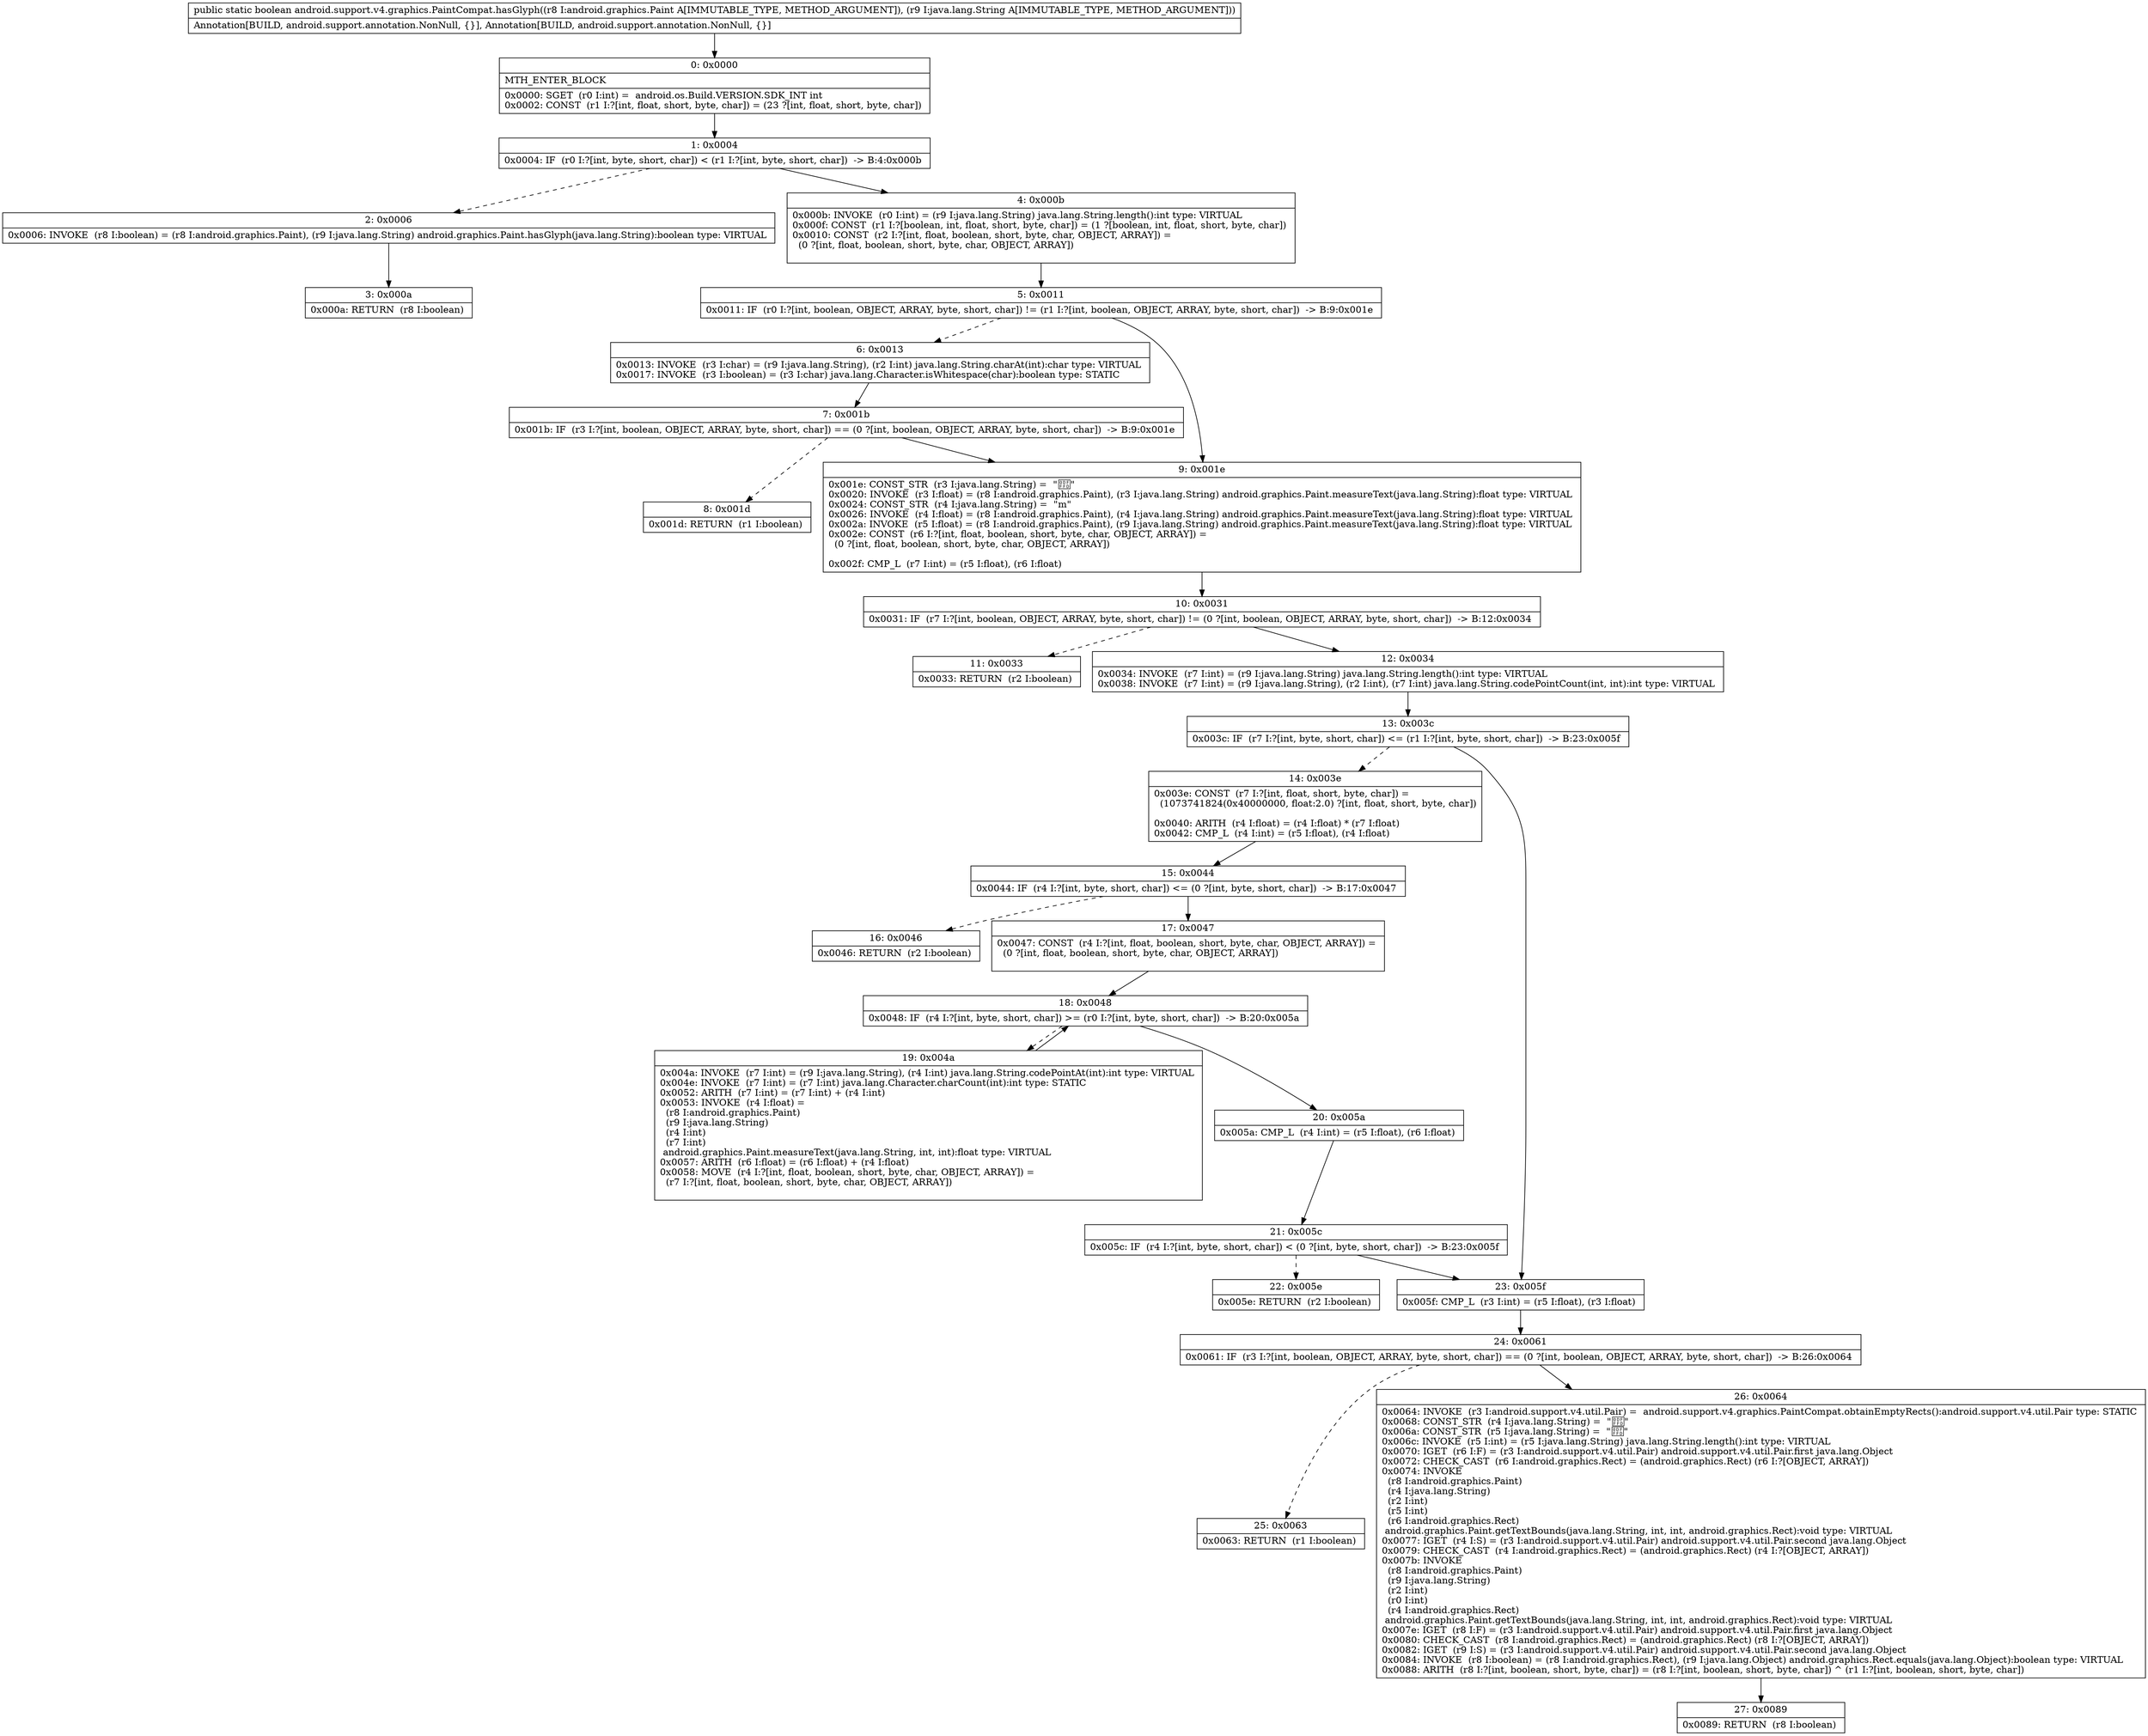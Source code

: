 digraph "CFG forandroid.support.v4.graphics.PaintCompat.hasGlyph(Landroid\/graphics\/Paint;Ljava\/lang\/String;)Z" {
Node_0 [shape=record,label="{0\:\ 0x0000|MTH_ENTER_BLOCK\l|0x0000: SGET  (r0 I:int) =  android.os.Build.VERSION.SDK_INT int \l0x0002: CONST  (r1 I:?[int, float, short, byte, char]) = (23 ?[int, float, short, byte, char]) \l}"];
Node_1 [shape=record,label="{1\:\ 0x0004|0x0004: IF  (r0 I:?[int, byte, short, char]) \< (r1 I:?[int, byte, short, char])  \-\> B:4:0x000b \l}"];
Node_2 [shape=record,label="{2\:\ 0x0006|0x0006: INVOKE  (r8 I:boolean) = (r8 I:android.graphics.Paint), (r9 I:java.lang.String) android.graphics.Paint.hasGlyph(java.lang.String):boolean type: VIRTUAL \l}"];
Node_3 [shape=record,label="{3\:\ 0x000a|0x000a: RETURN  (r8 I:boolean) \l}"];
Node_4 [shape=record,label="{4\:\ 0x000b|0x000b: INVOKE  (r0 I:int) = (r9 I:java.lang.String) java.lang.String.length():int type: VIRTUAL \l0x000f: CONST  (r1 I:?[boolean, int, float, short, byte, char]) = (1 ?[boolean, int, float, short, byte, char]) \l0x0010: CONST  (r2 I:?[int, float, boolean, short, byte, char, OBJECT, ARRAY]) = \l  (0 ?[int, float, boolean, short, byte, char, OBJECT, ARRAY])\l \l}"];
Node_5 [shape=record,label="{5\:\ 0x0011|0x0011: IF  (r0 I:?[int, boolean, OBJECT, ARRAY, byte, short, char]) != (r1 I:?[int, boolean, OBJECT, ARRAY, byte, short, char])  \-\> B:9:0x001e \l}"];
Node_6 [shape=record,label="{6\:\ 0x0013|0x0013: INVOKE  (r3 I:char) = (r9 I:java.lang.String), (r2 I:int) java.lang.String.charAt(int):char type: VIRTUAL \l0x0017: INVOKE  (r3 I:boolean) = (r3 I:char) java.lang.Character.isWhitespace(char):boolean type: STATIC \l}"];
Node_7 [shape=record,label="{7\:\ 0x001b|0x001b: IF  (r3 I:?[int, boolean, OBJECT, ARRAY, byte, short, char]) == (0 ?[int, boolean, OBJECT, ARRAY, byte, short, char])  \-\> B:9:0x001e \l}"];
Node_8 [shape=record,label="{8\:\ 0x001d|0x001d: RETURN  (r1 I:boolean) \l}"];
Node_9 [shape=record,label="{9\:\ 0x001e|0x001e: CONST_STR  (r3 I:java.lang.String) =  \"󟿽\" \l0x0020: INVOKE  (r3 I:float) = (r8 I:android.graphics.Paint), (r3 I:java.lang.String) android.graphics.Paint.measureText(java.lang.String):float type: VIRTUAL \l0x0024: CONST_STR  (r4 I:java.lang.String) =  \"m\" \l0x0026: INVOKE  (r4 I:float) = (r8 I:android.graphics.Paint), (r4 I:java.lang.String) android.graphics.Paint.measureText(java.lang.String):float type: VIRTUAL \l0x002a: INVOKE  (r5 I:float) = (r8 I:android.graphics.Paint), (r9 I:java.lang.String) android.graphics.Paint.measureText(java.lang.String):float type: VIRTUAL \l0x002e: CONST  (r6 I:?[int, float, boolean, short, byte, char, OBJECT, ARRAY]) = \l  (0 ?[int, float, boolean, short, byte, char, OBJECT, ARRAY])\l \l0x002f: CMP_L  (r7 I:int) = (r5 I:float), (r6 I:float) \l}"];
Node_10 [shape=record,label="{10\:\ 0x0031|0x0031: IF  (r7 I:?[int, boolean, OBJECT, ARRAY, byte, short, char]) != (0 ?[int, boolean, OBJECT, ARRAY, byte, short, char])  \-\> B:12:0x0034 \l}"];
Node_11 [shape=record,label="{11\:\ 0x0033|0x0033: RETURN  (r2 I:boolean) \l}"];
Node_12 [shape=record,label="{12\:\ 0x0034|0x0034: INVOKE  (r7 I:int) = (r9 I:java.lang.String) java.lang.String.length():int type: VIRTUAL \l0x0038: INVOKE  (r7 I:int) = (r9 I:java.lang.String), (r2 I:int), (r7 I:int) java.lang.String.codePointCount(int, int):int type: VIRTUAL \l}"];
Node_13 [shape=record,label="{13\:\ 0x003c|0x003c: IF  (r7 I:?[int, byte, short, char]) \<= (r1 I:?[int, byte, short, char])  \-\> B:23:0x005f \l}"];
Node_14 [shape=record,label="{14\:\ 0x003e|0x003e: CONST  (r7 I:?[int, float, short, byte, char]) = \l  (1073741824(0x40000000, float:2.0) ?[int, float, short, byte, char])\l \l0x0040: ARITH  (r4 I:float) = (r4 I:float) * (r7 I:float) \l0x0042: CMP_L  (r4 I:int) = (r5 I:float), (r4 I:float) \l}"];
Node_15 [shape=record,label="{15\:\ 0x0044|0x0044: IF  (r4 I:?[int, byte, short, char]) \<= (0 ?[int, byte, short, char])  \-\> B:17:0x0047 \l}"];
Node_16 [shape=record,label="{16\:\ 0x0046|0x0046: RETURN  (r2 I:boolean) \l}"];
Node_17 [shape=record,label="{17\:\ 0x0047|0x0047: CONST  (r4 I:?[int, float, boolean, short, byte, char, OBJECT, ARRAY]) = \l  (0 ?[int, float, boolean, short, byte, char, OBJECT, ARRAY])\l \l}"];
Node_18 [shape=record,label="{18\:\ 0x0048|0x0048: IF  (r4 I:?[int, byte, short, char]) \>= (r0 I:?[int, byte, short, char])  \-\> B:20:0x005a \l}"];
Node_19 [shape=record,label="{19\:\ 0x004a|0x004a: INVOKE  (r7 I:int) = (r9 I:java.lang.String), (r4 I:int) java.lang.String.codePointAt(int):int type: VIRTUAL \l0x004e: INVOKE  (r7 I:int) = (r7 I:int) java.lang.Character.charCount(int):int type: STATIC \l0x0052: ARITH  (r7 I:int) = (r7 I:int) + (r4 I:int) \l0x0053: INVOKE  (r4 I:float) = \l  (r8 I:android.graphics.Paint)\l  (r9 I:java.lang.String)\l  (r4 I:int)\l  (r7 I:int)\l android.graphics.Paint.measureText(java.lang.String, int, int):float type: VIRTUAL \l0x0057: ARITH  (r6 I:float) = (r6 I:float) + (r4 I:float) \l0x0058: MOVE  (r4 I:?[int, float, boolean, short, byte, char, OBJECT, ARRAY]) = \l  (r7 I:?[int, float, boolean, short, byte, char, OBJECT, ARRAY])\l \l}"];
Node_20 [shape=record,label="{20\:\ 0x005a|0x005a: CMP_L  (r4 I:int) = (r5 I:float), (r6 I:float) \l}"];
Node_21 [shape=record,label="{21\:\ 0x005c|0x005c: IF  (r4 I:?[int, byte, short, char]) \< (0 ?[int, byte, short, char])  \-\> B:23:0x005f \l}"];
Node_22 [shape=record,label="{22\:\ 0x005e|0x005e: RETURN  (r2 I:boolean) \l}"];
Node_23 [shape=record,label="{23\:\ 0x005f|0x005f: CMP_L  (r3 I:int) = (r5 I:float), (r3 I:float) \l}"];
Node_24 [shape=record,label="{24\:\ 0x0061|0x0061: IF  (r3 I:?[int, boolean, OBJECT, ARRAY, byte, short, char]) == (0 ?[int, boolean, OBJECT, ARRAY, byte, short, char])  \-\> B:26:0x0064 \l}"];
Node_25 [shape=record,label="{25\:\ 0x0063|0x0063: RETURN  (r1 I:boolean) \l}"];
Node_26 [shape=record,label="{26\:\ 0x0064|0x0064: INVOKE  (r3 I:android.support.v4.util.Pair) =  android.support.v4.graphics.PaintCompat.obtainEmptyRects():android.support.v4.util.Pair type: STATIC \l0x0068: CONST_STR  (r4 I:java.lang.String) =  \"󟿽\" \l0x006a: CONST_STR  (r5 I:java.lang.String) =  \"󟿽\" \l0x006c: INVOKE  (r5 I:int) = (r5 I:java.lang.String) java.lang.String.length():int type: VIRTUAL \l0x0070: IGET  (r6 I:F) = (r3 I:android.support.v4.util.Pair) android.support.v4.util.Pair.first java.lang.Object \l0x0072: CHECK_CAST  (r6 I:android.graphics.Rect) = (android.graphics.Rect) (r6 I:?[OBJECT, ARRAY]) \l0x0074: INVOKE  \l  (r8 I:android.graphics.Paint)\l  (r4 I:java.lang.String)\l  (r2 I:int)\l  (r5 I:int)\l  (r6 I:android.graphics.Rect)\l android.graphics.Paint.getTextBounds(java.lang.String, int, int, android.graphics.Rect):void type: VIRTUAL \l0x0077: IGET  (r4 I:S) = (r3 I:android.support.v4.util.Pair) android.support.v4.util.Pair.second java.lang.Object \l0x0079: CHECK_CAST  (r4 I:android.graphics.Rect) = (android.graphics.Rect) (r4 I:?[OBJECT, ARRAY]) \l0x007b: INVOKE  \l  (r8 I:android.graphics.Paint)\l  (r9 I:java.lang.String)\l  (r2 I:int)\l  (r0 I:int)\l  (r4 I:android.graphics.Rect)\l android.graphics.Paint.getTextBounds(java.lang.String, int, int, android.graphics.Rect):void type: VIRTUAL \l0x007e: IGET  (r8 I:F) = (r3 I:android.support.v4.util.Pair) android.support.v4.util.Pair.first java.lang.Object \l0x0080: CHECK_CAST  (r8 I:android.graphics.Rect) = (android.graphics.Rect) (r8 I:?[OBJECT, ARRAY]) \l0x0082: IGET  (r9 I:S) = (r3 I:android.support.v4.util.Pair) android.support.v4.util.Pair.second java.lang.Object \l0x0084: INVOKE  (r8 I:boolean) = (r8 I:android.graphics.Rect), (r9 I:java.lang.Object) android.graphics.Rect.equals(java.lang.Object):boolean type: VIRTUAL \l0x0088: ARITH  (r8 I:?[int, boolean, short, byte, char]) = (r8 I:?[int, boolean, short, byte, char]) ^ (r1 I:?[int, boolean, short, byte, char]) \l}"];
Node_27 [shape=record,label="{27\:\ 0x0089|0x0089: RETURN  (r8 I:boolean) \l}"];
MethodNode[shape=record,label="{public static boolean android.support.v4.graphics.PaintCompat.hasGlyph((r8 I:android.graphics.Paint A[IMMUTABLE_TYPE, METHOD_ARGUMENT]), (r9 I:java.lang.String A[IMMUTABLE_TYPE, METHOD_ARGUMENT]))  | Annotation[BUILD, android.support.annotation.NonNull, \{\}], Annotation[BUILD, android.support.annotation.NonNull, \{\}]\l}"];
MethodNode -> Node_0;
Node_0 -> Node_1;
Node_1 -> Node_2[style=dashed];
Node_1 -> Node_4;
Node_2 -> Node_3;
Node_4 -> Node_5;
Node_5 -> Node_6[style=dashed];
Node_5 -> Node_9;
Node_6 -> Node_7;
Node_7 -> Node_8[style=dashed];
Node_7 -> Node_9;
Node_9 -> Node_10;
Node_10 -> Node_11[style=dashed];
Node_10 -> Node_12;
Node_12 -> Node_13;
Node_13 -> Node_14[style=dashed];
Node_13 -> Node_23;
Node_14 -> Node_15;
Node_15 -> Node_16[style=dashed];
Node_15 -> Node_17;
Node_17 -> Node_18;
Node_18 -> Node_19[style=dashed];
Node_18 -> Node_20;
Node_19 -> Node_18;
Node_20 -> Node_21;
Node_21 -> Node_22[style=dashed];
Node_21 -> Node_23;
Node_23 -> Node_24;
Node_24 -> Node_25[style=dashed];
Node_24 -> Node_26;
Node_26 -> Node_27;
}

